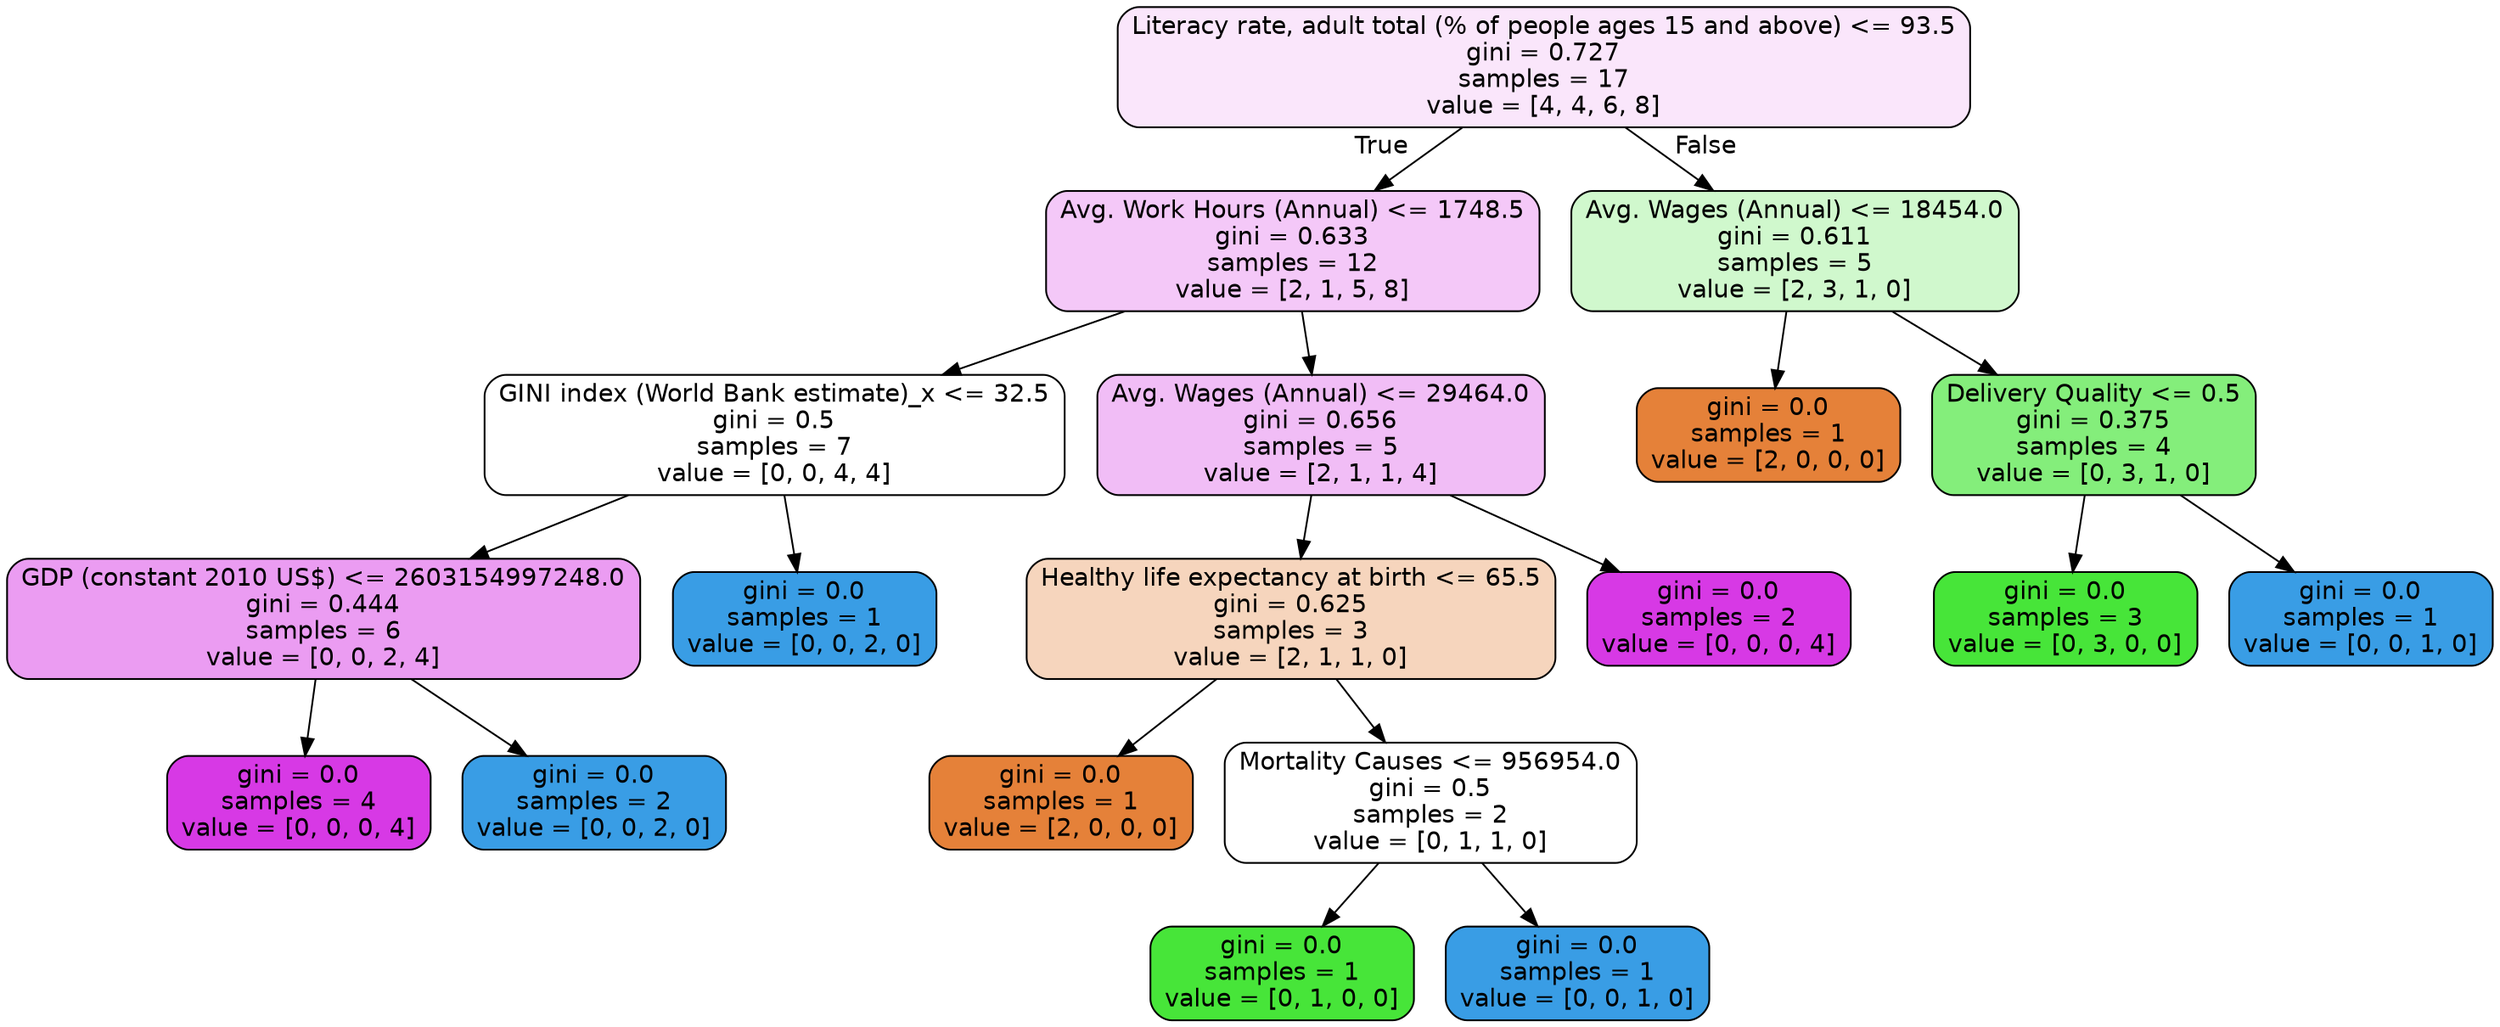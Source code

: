 digraph Tree {
node [shape=box, style="filled, rounded", color="black", fontname=helvetica] ;
edge [fontname=helvetica] ;
0 [label="Literacy rate, adult total (% of people ages 15 and above) <= 93.5\ngini = 0.727\nsamples = 17\nvalue = [4, 4, 6, 8]", fillcolor="#d739e520"] ;
1 [label="Avg. Work Hours (Annual) <= 1748.5\ngini = 0.633\nsamples = 12\nvalue = [2, 1, 5, 8]", fillcolor="#d739e546"] ;
0 -> 1 [labeldistance=2.5, labelangle=45, headlabel="True"] ;
2 [label="GINI index (World Bank estimate)_x <= 32.5\ngini = 0.5\nsamples = 7\nvalue = [0, 0, 4, 4]", fillcolor="#399de500"] ;
1 -> 2 ;
3 [label="GDP (constant 2010 US$) <= 2603154997248.0\ngini = 0.444\nsamples = 6\nvalue = [0, 0, 2, 4]", fillcolor="#d739e57f"] ;
2 -> 3 ;
4 [label="gini = 0.0\nsamples = 4\nvalue = [0, 0, 0, 4]", fillcolor="#d739e5ff"] ;
3 -> 4 ;
5 [label="gini = 0.0\nsamples = 2\nvalue = [0, 0, 2, 0]", fillcolor="#399de5ff"] ;
3 -> 5 ;
6 [label="gini = 0.0\nsamples = 1\nvalue = [0, 0, 2, 0]", fillcolor="#399de5ff"] ;
2 -> 6 ;
7 [label="Avg. Wages (Annual) <= 29464.0\ngini = 0.656\nsamples = 5\nvalue = [2, 1, 1, 4]", fillcolor="#d739e555"] ;
1 -> 7 ;
8 [label="Healthy life expectancy at birth <= 65.5\ngini = 0.625\nsamples = 3\nvalue = [2, 1, 1, 0]", fillcolor="#e5813955"] ;
7 -> 8 ;
9 [label="gini = 0.0\nsamples = 1\nvalue = [2, 0, 0, 0]", fillcolor="#e58139ff"] ;
8 -> 9 ;
10 [label="Mortality Causes <= 956954.0\ngini = 0.5\nsamples = 2\nvalue = [0, 1, 1, 0]", fillcolor="#47e53900"] ;
8 -> 10 ;
11 [label="gini = 0.0\nsamples = 1\nvalue = [0, 1, 0, 0]", fillcolor="#47e539ff"] ;
10 -> 11 ;
12 [label="gini = 0.0\nsamples = 1\nvalue = [0, 0, 1, 0]", fillcolor="#399de5ff"] ;
10 -> 12 ;
13 [label="gini = 0.0\nsamples = 2\nvalue = [0, 0, 0, 4]", fillcolor="#d739e5ff"] ;
7 -> 13 ;
14 [label="Avg. Wages (Annual) <= 18454.0\ngini = 0.611\nsamples = 5\nvalue = [2, 3, 1, 0]", fillcolor="#47e53940"] ;
0 -> 14 [labeldistance=2.5, labelangle=-45, headlabel="False"] ;
15 [label="gini = 0.0\nsamples = 1\nvalue = [2, 0, 0, 0]", fillcolor="#e58139ff"] ;
14 -> 15 ;
16 [label="Delivery Quality <= 0.5\ngini = 0.375\nsamples = 4\nvalue = [0, 3, 1, 0]", fillcolor="#47e539aa"] ;
14 -> 16 ;
17 [label="gini = 0.0\nsamples = 3\nvalue = [0, 3, 0, 0]", fillcolor="#47e539ff"] ;
16 -> 17 ;
18 [label="gini = 0.0\nsamples = 1\nvalue = [0, 0, 1, 0]", fillcolor="#399de5ff"] ;
16 -> 18 ;
}